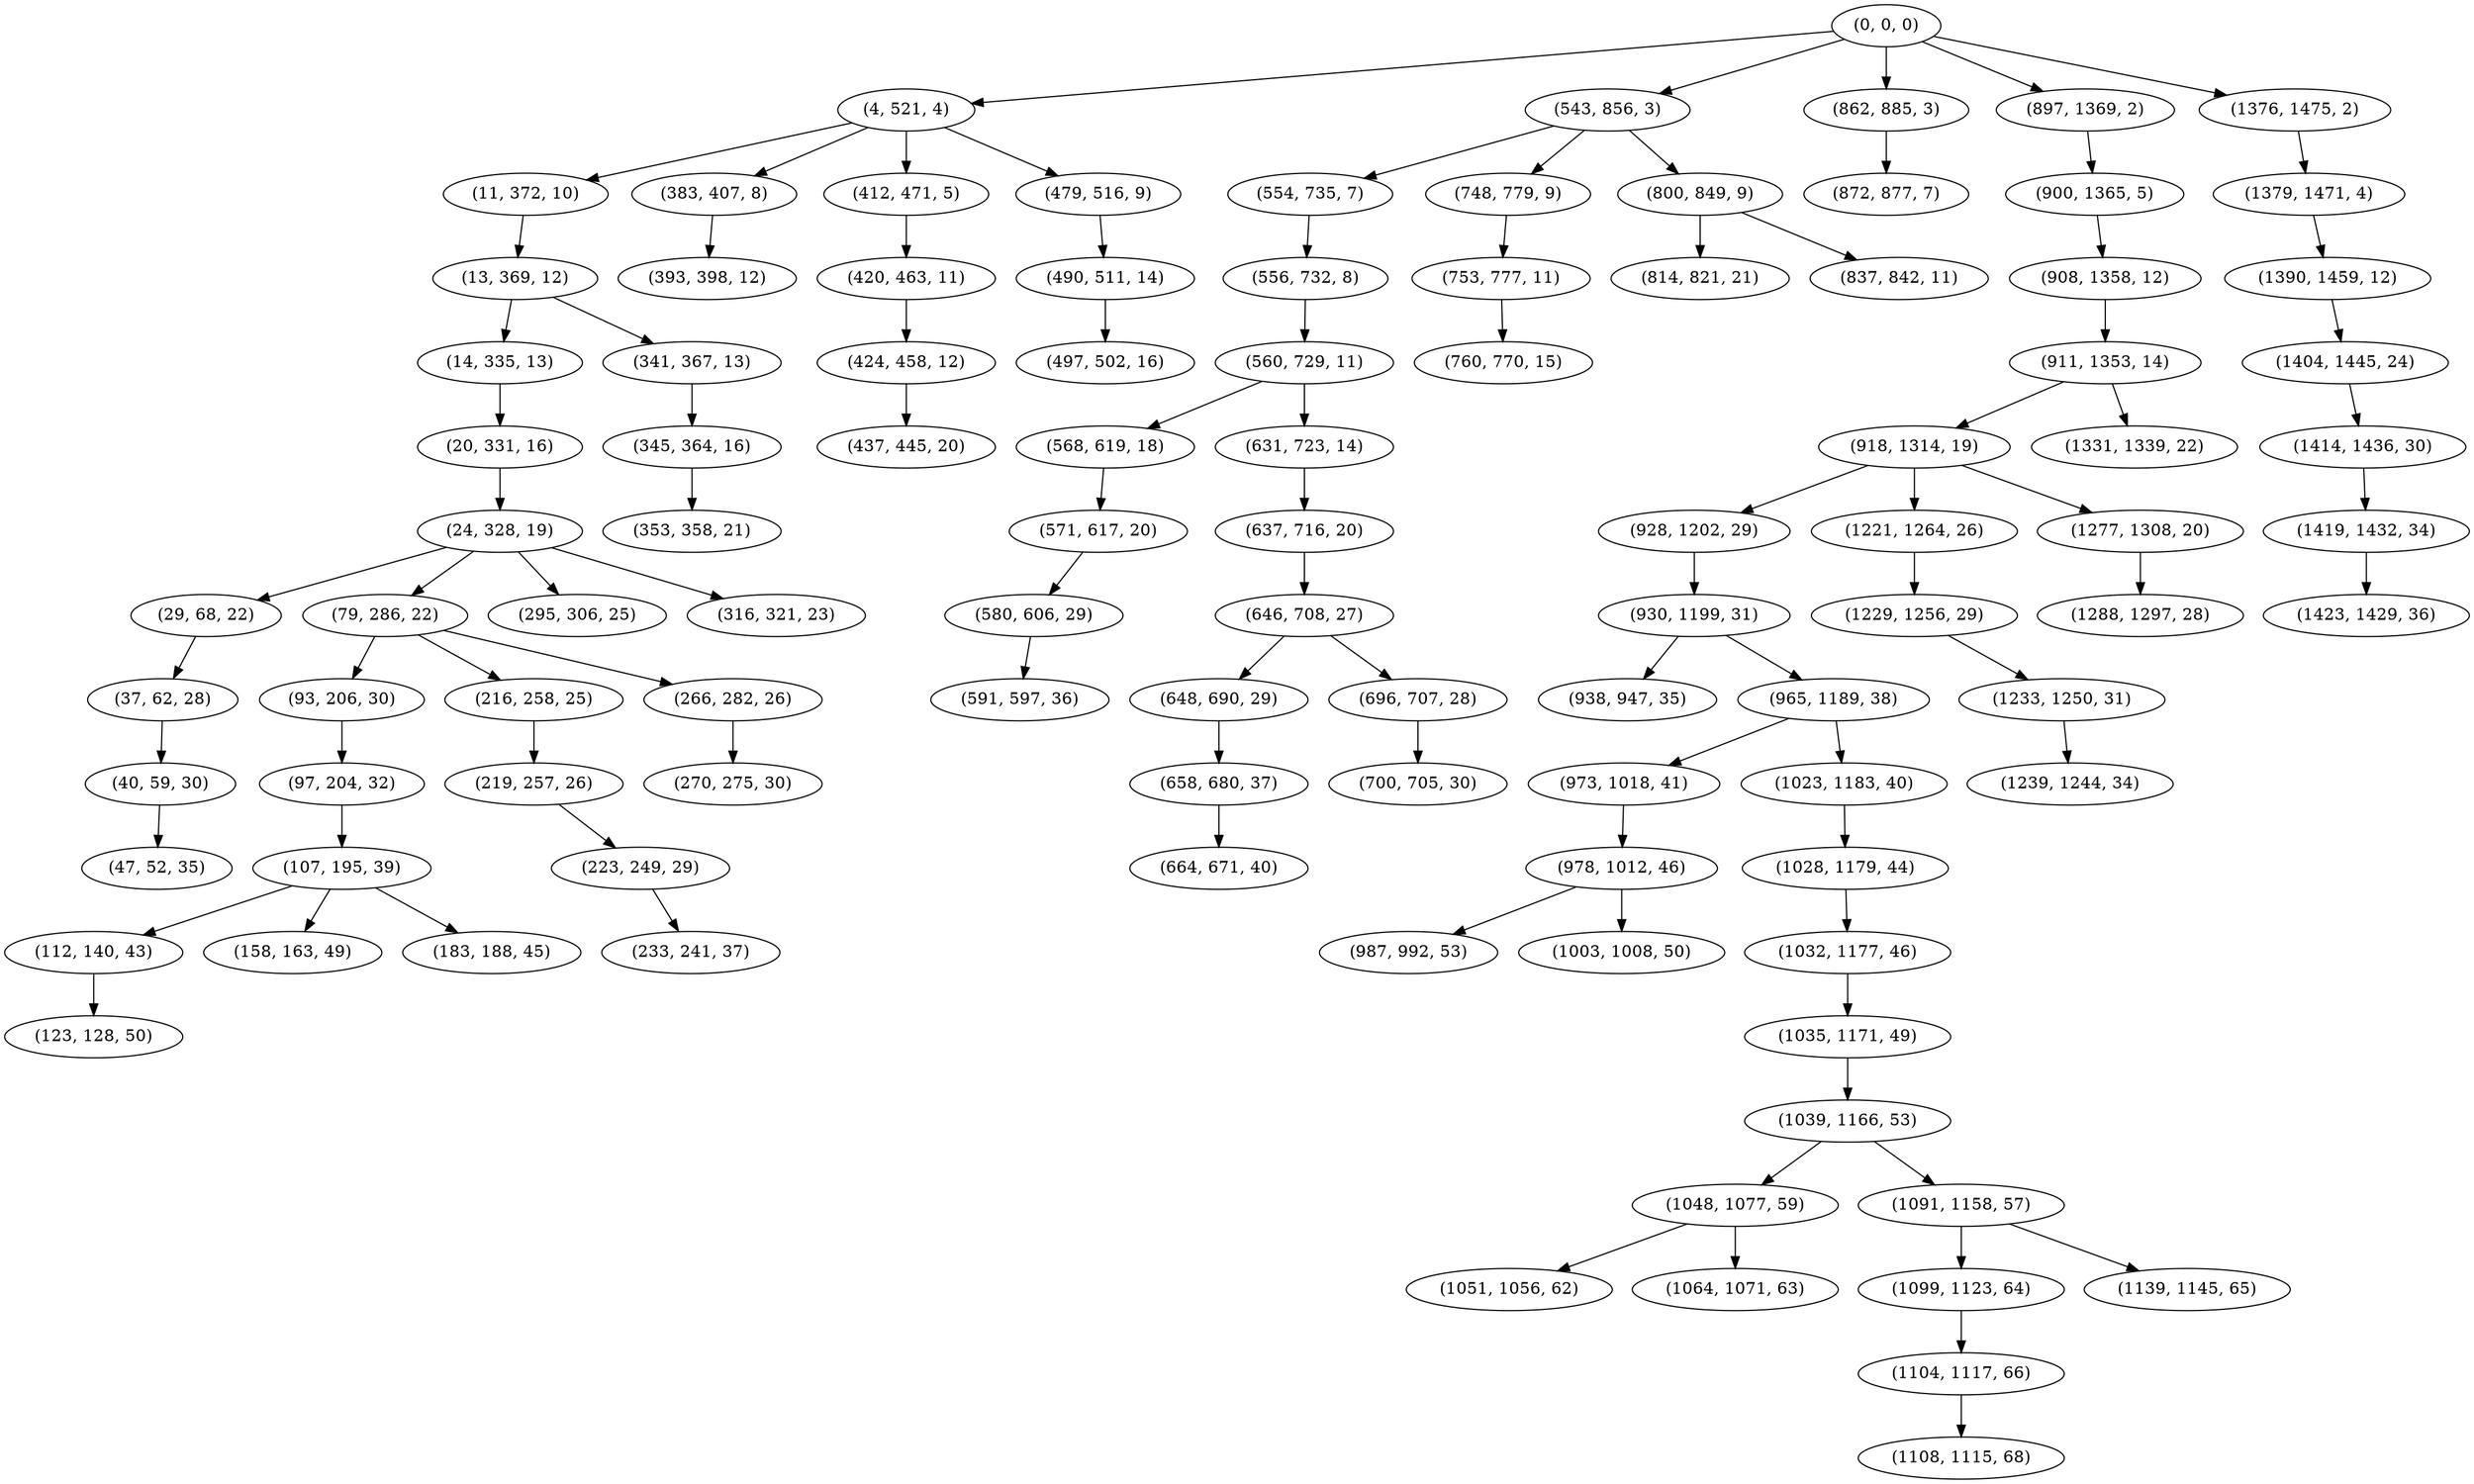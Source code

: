 digraph tree {
    "(0, 0, 0)";
    "(4, 521, 4)";
    "(11, 372, 10)";
    "(13, 369, 12)";
    "(14, 335, 13)";
    "(20, 331, 16)";
    "(24, 328, 19)";
    "(29, 68, 22)";
    "(37, 62, 28)";
    "(40, 59, 30)";
    "(47, 52, 35)";
    "(79, 286, 22)";
    "(93, 206, 30)";
    "(97, 204, 32)";
    "(107, 195, 39)";
    "(112, 140, 43)";
    "(123, 128, 50)";
    "(158, 163, 49)";
    "(183, 188, 45)";
    "(216, 258, 25)";
    "(219, 257, 26)";
    "(223, 249, 29)";
    "(233, 241, 37)";
    "(266, 282, 26)";
    "(270, 275, 30)";
    "(295, 306, 25)";
    "(316, 321, 23)";
    "(341, 367, 13)";
    "(345, 364, 16)";
    "(353, 358, 21)";
    "(383, 407, 8)";
    "(393, 398, 12)";
    "(412, 471, 5)";
    "(420, 463, 11)";
    "(424, 458, 12)";
    "(437, 445, 20)";
    "(479, 516, 9)";
    "(490, 511, 14)";
    "(497, 502, 16)";
    "(543, 856, 3)";
    "(554, 735, 7)";
    "(556, 732, 8)";
    "(560, 729, 11)";
    "(568, 619, 18)";
    "(571, 617, 20)";
    "(580, 606, 29)";
    "(591, 597, 36)";
    "(631, 723, 14)";
    "(637, 716, 20)";
    "(646, 708, 27)";
    "(648, 690, 29)";
    "(658, 680, 37)";
    "(664, 671, 40)";
    "(696, 707, 28)";
    "(700, 705, 30)";
    "(748, 779, 9)";
    "(753, 777, 11)";
    "(760, 770, 15)";
    "(800, 849, 9)";
    "(814, 821, 21)";
    "(837, 842, 11)";
    "(862, 885, 3)";
    "(872, 877, 7)";
    "(897, 1369, 2)";
    "(900, 1365, 5)";
    "(908, 1358, 12)";
    "(911, 1353, 14)";
    "(918, 1314, 19)";
    "(928, 1202, 29)";
    "(930, 1199, 31)";
    "(938, 947, 35)";
    "(965, 1189, 38)";
    "(973, 1018, 41)";
    "(978, 1012, 46)";
    "(987, 992, 53)";
    "(1003, 1008, 50)";
    "(1023, 1183, 40)";
    "(1028, 1179, 44)";
    "(1032, 1177, 46)";
    "(1035, 1171, 49)";
    "(1039, 1166, 53)";
    "(1048, 1077, 59)";
    "(1051, 1056, 62)";
    "(1064, 1071, 63)";
    "(1091, 1158, 57)";
    "(1099, 1123, 64)";
    "(1104, 1117, 66)";
    "(1108, 1115, 68)";
    "(1139, 1145, 65)";
    "(1221, 1264, 26)";
    "(1229, 1256, 29)";
    "(1233, 1250, 31)";
    "(1239, 1244, 34)";
    "(1277, 1308, 20)";
    "(1288, 1297, 28)";
    "(1331, 1339, 22)";
    "(1376, 1475, 2)";
    "(1379, 1471, 4)";
    "(1390, 1459, 12)";
    "(1404, 1445, 24)";
    "(1414, 1436, 30)";
    "(1419, 1432, 34)";
    "(1423, 1429, 36)";
    "(0, 0, 0)" -> "(4, 521, 4)";
    "(0, 0, 0)" -> "(543, 856, 3)";
    "(0, 0, 0)" -> "(862, 885, 3)";
    "(0, 0, 0)" -> "(897, 1369, 2)";
    "(0, 0, 0)" -> "(1376, 1475, 2)";
    "(4, 521, 4)" -> "(11, 372, 10)";
    "(4, 521, 4)" -> "(383, 407, 8)";
    "(4, 521, 4)" -> "(412, 471, 5)";
    "(4, 521, 4)" -> "(479, 516, 9)";
    "(11, 372, 10)" -> "(13, 369, 12)";
    "(13, 369, 12)" -> "(14, 335, 13)";
    "(13, 369, 12)" -> "(341, 367, 13)";
    "(14, 335, 13)" -> "(20, 331, 16)";
    "(20, 331, 16)" -> "(24, 328, 19)";
    "(24, 328, 19)" -> "(29, 68, 22)";
    "(24, 328, 19)" -> "(79, 286, 22)";
    "(24, 328, 19)" -> "(295, 306, 25)";
    "(24, 328, 19)" -> "(316, 321, 23)";
    "(29, 68, 22)" -> "(37, 62, 28)";
    "(37, 62, 28)" -> "(40, 59, 30)";
    "(40, 59, 30)" -> "(47, 52, 35)";
    "(79, 286, 22)" -> "(93, 206, 30)";
    "(79, 286, 22)" -> "(216, 258, 25)";
    "(79, 286, 22)" -> "(266, 282, 26)";
    "(93, 206, 30)" -> "(97, 204, 32)";
    "(97, 204, 32)" -> "(107, 195, 39)";
    "(107, 195, 39)" -> "(112, 140, 43)";
    "(107, 195, 39)" -> "(158, 163, 49)";
    "(107, 195, 39)" -> "(183, 188, 45)";
    "(112, 140, 43)" -> "(123, 128, 50)";
    "(216, 258, 25)" -> "(219, 257, 26)";
    "(219, 257, 26)" -> "(223, 249, 29)";
    "(223, 249, 29)" -> "(233, 241, 37)";
    "(266, 282, 26)" -> "(270, 275, 30)";
    "(341, 367, 13)" -> "(345, 364, 16)";
    "(345, 364, 16)" -> "(353, 358, 21)";
    "(383, 407, 8)" -> "(393, 398, 12)";
    "(412, 471, 5)" -> "(420, 463, 11)";
    "(420, 463, 11)" -> "(424, 458, 12)";
    "(424, 458, 12)" -> "(437, 445, 20)";
    "(479, 516, 9)" -> "(490, 511, 14)";
    "(490, 511, 14)" -> "(497, 502, 16)";
    "(543, 856, 3)" -> "(554, 735, 7)";
    "(543, 856, 3)" -> "(748, 779, 9)";
    "(543, 856, 3)" -> "(800, 849, 9)";
    "(554, 735, 7)" -> "(556, 732, 8)";
    "(556, 732, 8)" -> "(560, 729, 11)";
    "(560, 729, 11)" -> "(568, 619, 18)";
    "(560, 729, 11)" -> "(631, 723, 14)";
    "(568, 619, 18)" -> "(571, 617, 20)";
    "(571, 617, 20)" -> "(580, 606, 29)";
    "(580, 606, 29)" -> "(591, 597, 36)";
    "(631, 723, 14)" -> "(637, 716, 20)";
    "(637, 716, 20)" -> "(646, 708, 27)";
    "(646, 708, 27)" -> "(648, 690, 29)";
    "(646, 708, 27)" -> "(696, 707, 28)";
    "(648, 690, 29)" -> "(658, 680, 37)";
    "(658, 680, 37)" -> "(664, 671, 40)";
    "(696, 707, 28)" -> "(700, 705, 30)";
    "(748, 779, 9)" -> "(753, 777, 11)";
    "(753, 777, 11)" -> "(760, 770, 15)";
    "(800, 849, 9)" -> "(814, 821, 21)";
    "(800, 849, 9)" -> "(837, 842, 11)";
    "(862, 885, 3)" -> "(872, 877, 7)";
    "(897, 1369, 2)" -> "(900, 1365, 5)";
    "(900, 1365, 5)" -> "(908, 1358, 12)";
    "(908, 1358, 12)" -> "(911, 1353, 14)";
    "(911, 1353, 14)" -> "(918, 1314, 19)";
    "(911, 1353, 14)" -> "(1331, 1339, 22)";
    "(918, 1314, 19)" -> "(928, 1202, 29)";
    "(918, 1314, 19)" -> "(1221, 1264, 26)";
    "(918, 1314, 19)" -> "(1277, 1308, 20)";
    "(928, 1202, 29)" -> "(930, 1199, 31)";
    "(930, 1199, 31)" -> "(938, 947, 35)";
    "(930, 1199, 31)" -> "(965, 1189, 38)";
    "(965, 1189, 38)" -> "(973, 1018, 41)";
    "(965, 1189, 38)" -> "(1023, 1183, 40)";
    "(973, 1018, 41)" -> "(978, 1012, 46)";
    "(978, 1012, 46)" -> "(987, 992, 53)";
    "(978, 1012, 46)" -> "(1003, 1008, 50)";
    "(1023, 1183, 40)" -> "(1028, 1179, 44)";
    "(1028, 1179, 44)" -> "(1032, 1177, 46)";
    "(1032, 1177, 46)" -> "(1035, 1171, 49)";
    "(1035, 1171, 49)" -> "(1039, 1166, 53)";
    "(1039, 1166, 53)" -> "(1048, 1077, 59)";
    "(1039, 1166, 53)" -> "(1091, 1158, 57)";
    "(1048, 1077, 59)" -> "(1051, 1056, 62)";
    "(1048, 1077, 59)" -> "(1064, 1071, 63)";
    "(1091, 1158, 57)" -> "(1099, 1123, 64)";
    "(1091, 1158, 57)" -> "(1139, 1145, 65)";
    "(1099, 1123, 64)" -> "(1104, 1117, 66)";
    "(1104, 1117, 66)" -> "(1108, 1115, 68)";
    "(1221, 1264, 26)" -> "(1229, 1256, 29)";
    "(1229, 1256, 29)" -> "(1233, 1250, 31)";
    "(1233, 1250, 31)" -> "(1239, 1244, 34)";
    "(1277, 1308, 20)" -> "(1288, 1297, 28)";
    "(1376, 1475, 2)" -> "(1379, 1471, 4)";
    "(1379, 1471, 4)" -> "(1390, 1459, 12)";
    "(1390, 1459, 12)" -> "(1404, 1445, 24)";
    "(1404, 1445, 24)" -> "(1414, 1436, 30)";
    "(1414, 1436, 30)" -> "(1419, 1432, 34)";
    "(1419, 1432, 34)" -> "(1423, 1429, 36)";
}
